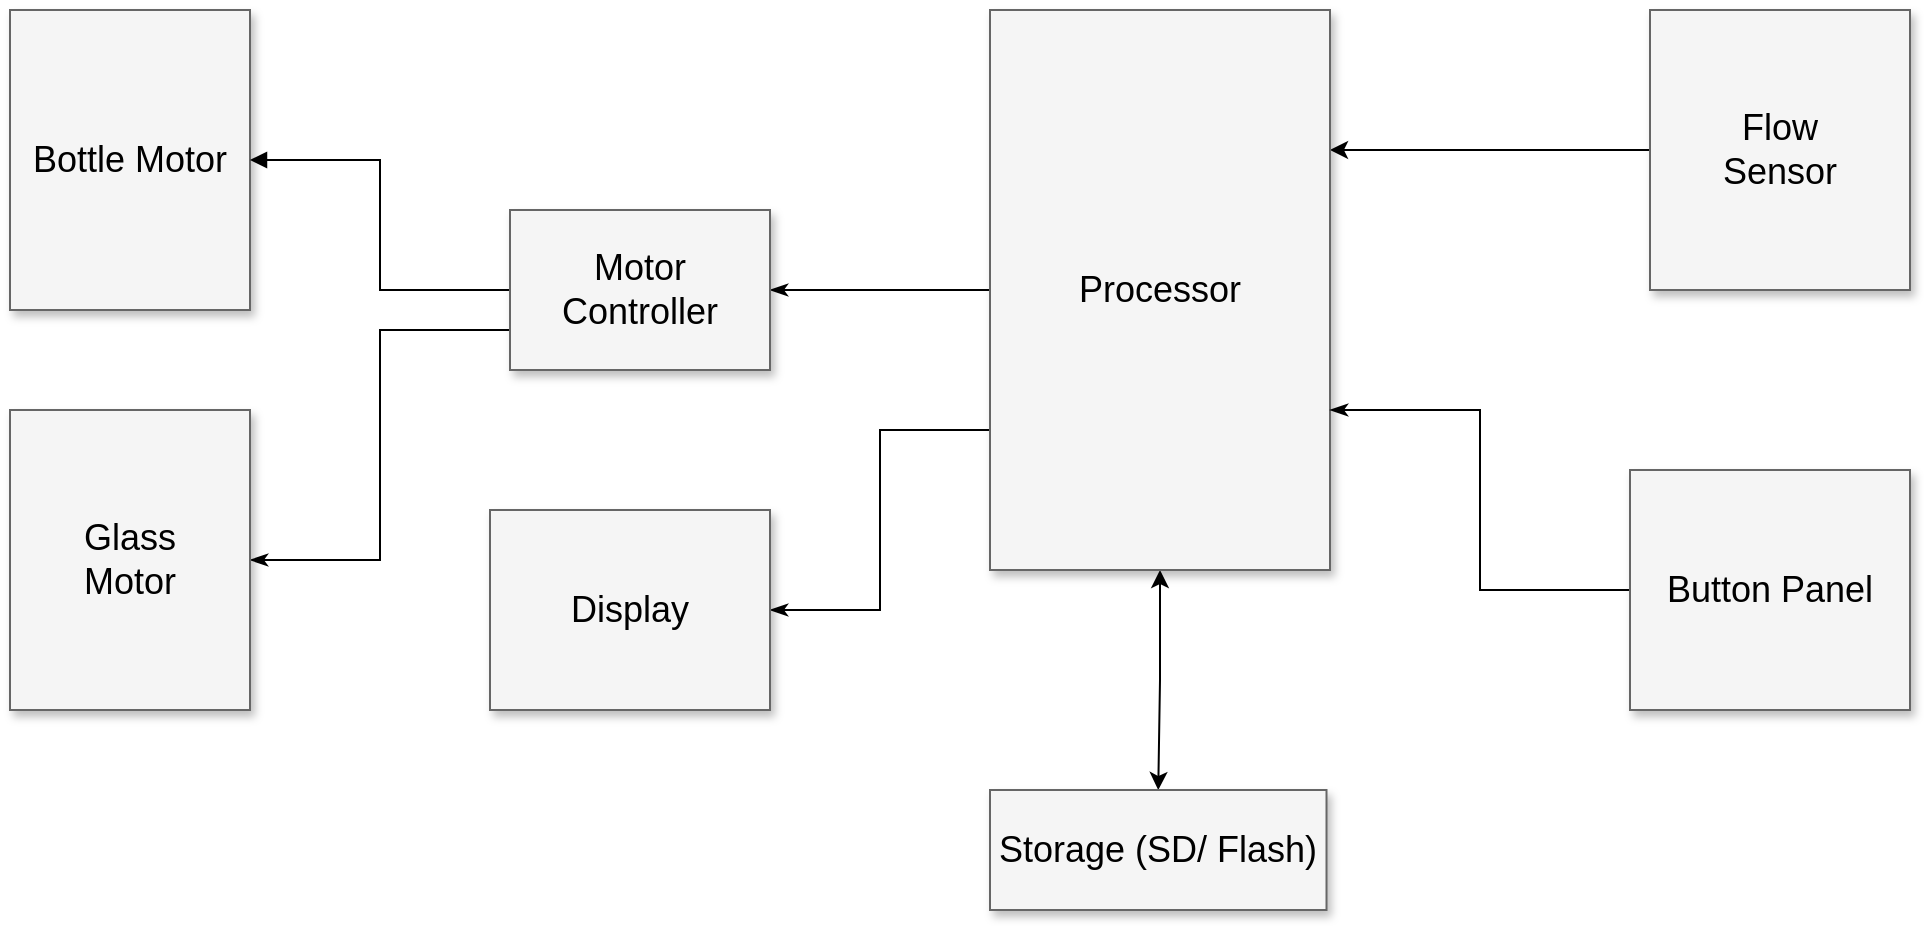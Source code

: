 <mxfile version="17.2.1" type="device"><diagram name="Page-1" id="90a13364-a465-7bf4-72fc-28e22215d7a0"><mxGraphModel dx="1678" dy="844" grid="1" gridSize="10" guides="1" tooltips="1" connect="1" arrows="1" fold="1" page="1" pageScale="1.5" pageWidth="1169" pageHeight="826" background="none" math="0" shadow="0"><root><mxCell id="0" style=";html=1;"/><mxCell id="1" style=";html=1;" parent="0"/><mxCell id="bp94lh-yFh3ntMB4FtYq-9" style="edgeStyle=orthogonalEdgeStyle;rounded=0;orthogonalLoop=1;jettySize=auto;html=1;exitX=1;exitY=0.25;exitDx=0;exitDy=0;entryX=0;entryY=0.5;entryDx=0;entryDy=0;startArrow=classic;startFill=1;endArrow=none;endFill=0;" edge="1" parent="1" source="3a17f1ce550125da-2" target="bp94lh-yFh3ntMB4FtYq-7"><mxGeometry relative="1" as="geometry"><Array as="points"/></mxGeometry></mxCell><mxCell id="bp94lh-yFh3ntMB4FtYq-11" style="edgeStyle=orthogonalEdgeStyle;rounded=0;orthogonalLoop=1;jettySize=auto;html=1;startArrow=classic;startFill=1;endArrow=classic;endFill=1;entryX=0.5;entryY=0;entryDx=0;entryDy=0;" edge="1" parent="1" source="3a17f1ce550125da-2" target="bp94lh-yFh3ntMB4FtYq-10"><mxGeometry relative="1" as="geometry"><mxPoint x="885" y="780" as="targetPoint"/></mxGeometry></mxCell><mxCell id="bp94lh-yFh3ntMB4FtYq-17" style="edgeStyle=elbowEdgeStyle;rounded=0;orthogonalLoop=1;jettySize=auto;html=1;exitX=0;exitY=0.75;exitDx=0;exitDy=0;startArrow=none;startFill=0;endArrow=classicThin;endFill=1;" edge="1" parent="1" source="3a17f1ce550125da-2" target="bp94lh-yFh3ntMB4FtYq-12"><mxGeometry relative="1" as="geometry"/></mxCell><mxCell id="bp94lh-yFh3ntMB4FtYq-19" style="edgeStyle=elbowEdgeStyle;rounded=0;orthogonalLoop=1;jettySize=auto;html=1;exitX=0;exitY=0.5;exitDx=0;exitDy=0;startArrow=none;startFill=0;endArrow=classicThin;endFill=1;" edge="1" parent="1" source="3a17f1ce550125da-2" target="3a17f1ce550125da-11"><mxGeometry relative="1" as="geometry"/></mxCell><mxCell id="3a17f1ce550125da-2" value="Processor" style="whiteSpace=wrap;html=1;shadow=1;fontSize=18;fillColor=#f5f5f5;strokeColor=#666666;" parent="1" vertex="1"><mxGeometry x="800" y="440" width="170" height="280" as="geometry"/></mxCell><mxCell id="3a17f1ce550125da-8" value="Bottle Motor" style="whiteSpace=wrap;html=1;shadow=1;fontSize=18;fillColor=#f5f5f5;strokeColor=#666666;" parent="1" vertex="1"><mxGeometry x="310" y="440" width="120" height="150" as="geometry"/></mxCell><mxCell id="bp94lh-yFh3ntMB4FtYq-5" style="edgeStyle=orthogonalEdgeStyle;rounded=0;orthogonalLoop=1;jettySize=auto;html=1;exitX=0;exitY=0.5;exitDx=0;exitDy=0;startArrow=none;startFill=0;endArrow=block;endFill=1;" edge="1" parent="1" source="3a17f1ce550125da-11" target="3a17f1ce550125da-8"><mxGeometry relative="1" as="geometry"/></mxCell><mxCell id="bp94lh-yFh3ntMB4FtYq-18" style="edgeStyle=elbowEdgeStyle;rounded=0;orthogonalLoop=1;jettySize=auto;html=1;exitX=0;exitY=0.75;exitDx=0;exitDy=0;entryX=1;entryY=0.5;entryDx=0;entryDy=0;startArrow=none;startFill=0;endArrow=classicThin;endFill=1;" edge="1" parent="1" source="3a17f1ce550125da-11" target="bp94lh-yFh3ntMB4FtYq-1"><mxGeometry relative="1" as="geometry"/></mxCell><mxCell id="3a17f1ce550125da-11" value="Motor&lt;br&gt;Controller" style="whiteSpace=wrap;html=1;shadow=1;fontSize=18;fillColor=#f5f5f5;strokeColor=#666666;" parent="1" vertex="1"><mxGeometry x="560" y="540" width="130" height="80" as="geometry"/></mxCell><mxCell id="bp94lh-yFh3ntMB4FtYq-1" value="Glass&lt;br&gt;Motor" style="whiteSpace=wrap;html=1;shadow=1;fontSize=18;fillColor=#f5f5f5;strokeColor=#666666;" vertex="1" parent="1"><mxGeometry x="310" y="640" width="120" height="150" as="geometry"/></mxCell><mxCell id="bp94lh-yFh3ntMB4FtYq-7" value="Flow&lt;br&gt;Sensor" style="whiteSpace=wrap;html=1;shadow=1;fontSize=18;fillColor=#f5f5f5;strokeColor=#666666;" vertex="1" parent="1"><mxGeometry x="1130" y="440" width="130" height="140" as="geometry"/></mxCell><mxCell id="bp94lh-yFh3ntMB4FtYq-10" value="Storage (SD/ Flash)" style="whiteSpace=wrap;html=1;shadow=1;fontSize=18;fillColor=#f5f5f5;strokeColor=#666666;" vertex="1" parent="1"><mxGeometry x="800" y="830" width="168.25" height="60" as="geometry"/></mxCell><mxCell id="bp94lh-yFh3ntMB4FtYq-12" value="Display" style="whiteSpace=wrap;html=1;shadow=1;fontSize=18;fillColor=#f5f5f5;strokeColor=#666666;" vertex="1" parent="1"><mxGeometry x="550" y="690" width="140" height="100" as="geometry"/></mxCell><mxCell id="bp94lh-yFh3ntMB4FtYq-16" style="edgeStyle=elbowEdgeStyle;rounded=0;orthogonalLoop=1;jettySize=auto;html=1;startArrow=none;startFill=0;endArrow=classicThin;endFill=1;" edge="1" parent="1" source="bp94lh-yFh3ntMB4FtYq-14"><mxGeometry relative="1" as="geometry"><mxPoint x="970" y="640" as="targetPoint"/></mxGeometry></mxCell><mxCell id="bp94lh-yFh3ntMB4FtYq-14" value="Button Panel" style="whiteSpace=wrap;html=1;shadow=1;fontSize=18;fillColor=#f5f5f5;strokeColor=#666666;" vertex="1" parent="1"><mxGeometry x="1120" y="670" width="140" height="120" as="geometry"/></mxCell></root></mxGraphModel></diagram></mxfile>